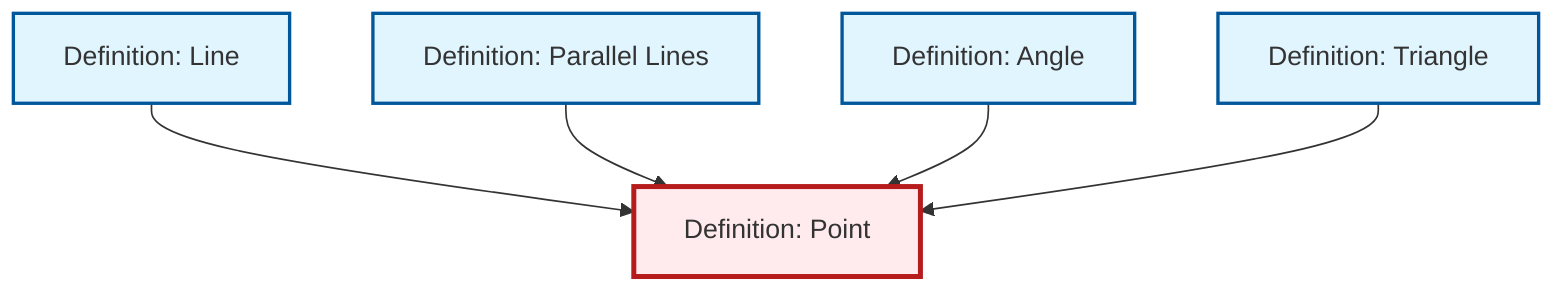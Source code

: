 graph TD
    classDef definition fill:#e1f5fe,stroke:#01579b,stroke-width:2px
    classDef theorem fill:#f3e5f5,stroke:#4a148c,stroke-width:2px
    classDef axiom fill:#fff3e0,stroke:#e65100,stroke-width:2px
    classDef example fill:#e8f5e9,stroke:#1b5e20,stroke-width:2px
    classDef current fill:#ffebee,stroke:#b71c1c,stroke-width:3px
    def-line["Definition: Line"]:::definition
    def-angle["Definition: Angle"]:::definition
    def-parallel["Definition: Parallel Lines"]:::definition
    def-point["Definition: Point"]:::definition
    def-triangle["Definition: Triangle"]:::definition
    def-line --> def-point
    def-parallel --> def-point
    def-angle --> def-point
    def-triangle --> def-point
    class def-point current